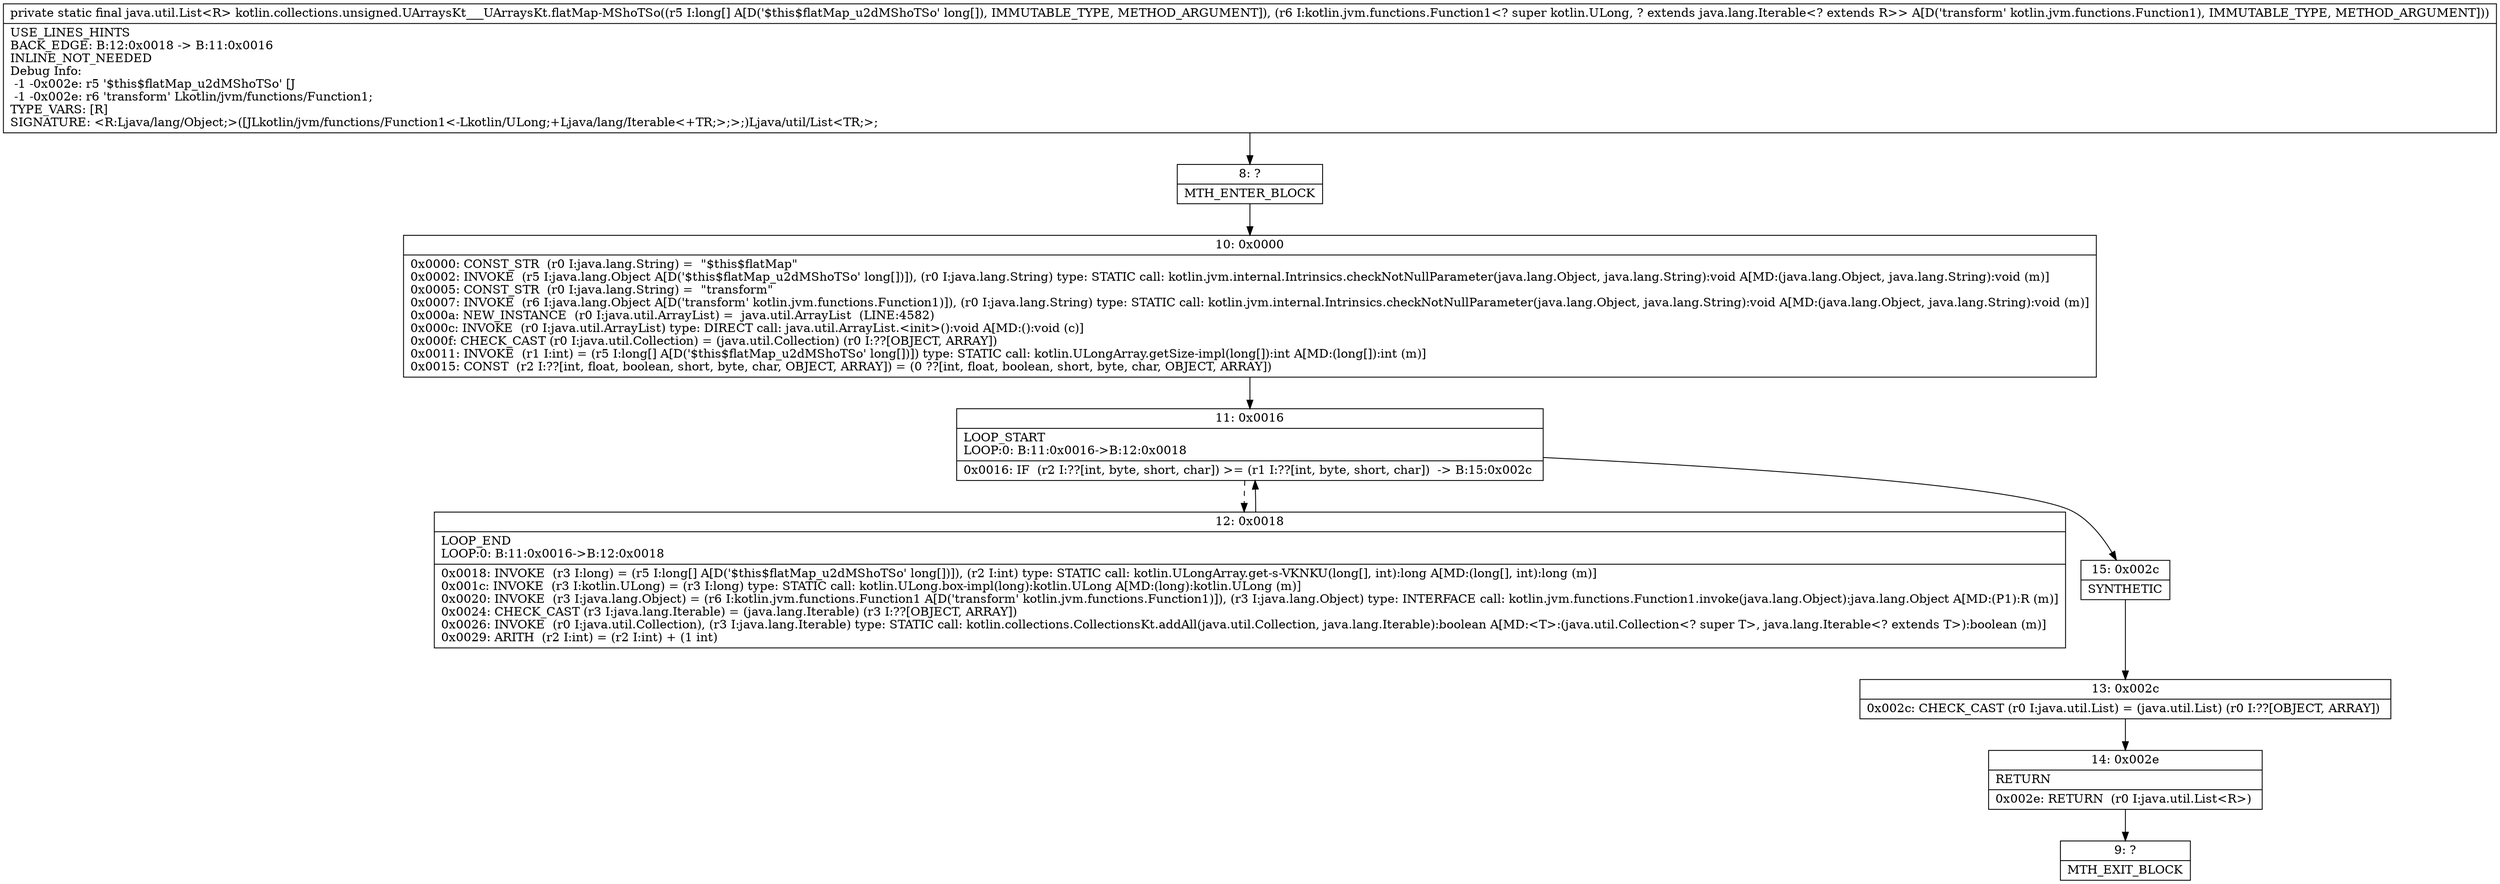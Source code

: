 digraph "CFG forkotlin.collections.unsigned.UArraysKt___UArraysKt.flatMap\-MShoTSo([JLkotlin\/jvm\/functions\/Function1;)Ljava\/util\/List;" {
Node_8 [shape=record,label="{8\:\ ?|MTH_ENTER_BLOCK\l}"];
Node_10 [shape=record,label="{10\:\ 0x0000|0x0000: CONST_STR  (r0 I:java.lang.String) =  \"$this$flatMap\" \l0x0002: INVOKE  (r5 I:java.lang.Object A[D('$this$flatMap_u2dMShoTSo' long[])]), (r0 I:java.lang.String) type: STATIC call: kotlin.jvm.internal.Intrinsics.checkNotNullParameter(java.lang.Object, java.lang.String):void A[MD:(java.lang.Object, java.lang.String):void (m)]\l0x0005: CONST_STR  (r0 I:java.lang.String) =  \"transform\" \l0x0007: INVOKE  (r6 I:java.lang.Object A[D('transform' kotlin.jvm.functions.Function1)]), (r0 I:java.lang.String) type: STATIC call: kotlin.jvm.internal.Intrinsics.checkNotNullParameter(java.lang.Object, java.lang.String):void A[MD:(java.lang.Object, java.lang.String):void (m)]\l0x000a: NEW_INSTANCE  (r0 I:java.util.ArrayList) =  java.util.ArrayList  (LINE:4582)\l0x000c: INVOKE  (r0 I:java.util.ArrayList) type: DIRECT call: java.util.ArrayList.\<init\>():void A[MD:():void (c)]\l0x000f: CHECK_CAST (r0 I:java.util.Collection) = (java.util.Collection) (r0 I:??[OBJECT, ARRAY]) \l0x0011: INVOKE  (r1 I:int) = (r5 I:long[] A[D('$this$flatMap_u2dMShoTSo' long[])]) type: STATIC call: kotlin.ULongArray.getSize\-impl(long[]):int A[MD:(long[]):int (m)]\l0x0015: CONST  (r2 I:??[int, float, boolean, short, byte, char, OBJECT, ARRAY]) = (0 ??[int, float, boolean, short, byte, char, OBJECT, ARRAY]) \l}"];
Node_11 [shape=record,label="{11\:\ 0x0016|LOOP_START\lLOOP:0: B:11:0x0016\-\>B:12:0x0018\l|0x0016: IF  (r2 I:??[int, byte, short, char]) \>= (r1 I:??[int, byte, short, char])  \-\> B:15:0x002c \l}"];
Node_12 [shape=record,label="{12\:\ 0x0018|LOOP_END\lLOOP:0: B:11:0x0016\-\>B:12:0x0018\l|0x0018: INVOKE  (r3 I:long) = (r5 I:long[] A[D('$this$flatMap_u2dMShoTSo' long[])]), (r2 I:int) type: STATIC call: kotlin.ULongArray.get\-s\-VKNKU(long[], int):long A[MD:(long[], int):long (m)]\l0x001c: INVOKE  (r3 I:kotlin.ULong) = (r3 I:long) type: STATIC call: kotlin.ULong.box\-impl(long):kotlin.ULong A[MD:(long):kotlin.ULong (m)]\l0x0020: INVOKE  (r3 I:java.lang.Object) = (r6 I:kotlin.jvm.functions.Function1 A[D('transform' kotlin.jvm.functions.Function1)]), (r3 I:java.lang.Object) type: INTERFACE call: kotlin.jvm.functions.Function1.invoke(java.lang.Object):java.lang.Object A[MD:(P1):R (m)]\l0x0024: CHECK_CAST (r3 I:java.lang.Iterable) = (java.lang.Iterable) (r3 I:??[OBJECT, ARRAY]) \l0x0026: INVOKE  (r0 I:java.util.Collection), (r3 I:java.lang.Iterable) type: STATIC call: kotlin.collections.CollectionsKt.addAll(java.util.Collection, java.lang.Iterable):boolean A[MD:\<T\>:(java.util.Collection\<? super T\>, java.lang.Iterable\<? extends T\>):boolean (m)]\l0x0029: ARITH  (r2 I:int) = (r2 I:int) + (1 int) \l}"];
Node_15 [shape=record,label="{15\:\ 0x002c|SYNTHETIC\l}"];
Node_13 [shape=record,label="{13\:\ 0x002c|0x002c: CHECK_CAST (r0 I:java.util.List) = (java.util.List) (r0 I:??[OBJECT, ARRAY]) \l}"];
Node_14 [shape=record,label="{14\:\ 0x002e|RETURN\l|0x002e: RETURN  (r0 I:java.util.List\<R\>) \l}"];
Node_9 [shape=record,label="{9\:\ ?|MTH_EXIT_BLOCK\l}"];
MethodNode[shape=record,label="{private static final java.util.List\<R\> kotlin.collections.unsigned.UArraysKt___UArraysKt.flatMap\-MShoTSo((r5 I:long[] A[D('$this$flatMap_u2dMShoTSo' long[]), IMMUTABLE_TYPE, METHOD_ARGUMENT]), (r6 I:kotlin.jvm.functions.Function1\<? super kotlin.ULong, ? extends java.lang.Iterable\<? extends R\>\> A[D('transform' kotlin.jvm.functions.Function1), IMMUTABLE_TYPE, METHOD_ARGUMENT]))  | USE_LINES_HINTS\lBACK_EDGE: B:12:0x0018 \-\> B:11:0x0016\lINLINE_NOT_NEEDED\lDebug Info:\l  \-1 \-0x002e: r5 '$this$flatMap_u2dMShoTSo' [J\l  \-1 \-0x002e: r6 'transform' Lkotlin\/jvm\/functions\/Function1;\lTYPE_VARS: [R]\lSIGNATURE: \<R:Ljava\/lang\/Object;\>([JLkotlin\/jvm\/functions\/Function1\<\-Lkotlin\/ULong;+Ljava\/lang\/Iterable\<+TR;\>;\>;)Ljava\/util\/List\<TR;\>;\l}"];
MethodNode -> Node_8;Node_8 -> Node_10;
Node_10 -> Node_11;
Node_11 -> Node_12[style=dashed];
Node_11 -> Node_15;
Node_12 -> Node_11;
Node_15 -> Node_13;
Node_13 -> Node_14;
Node_14 -> Node_9;
}

